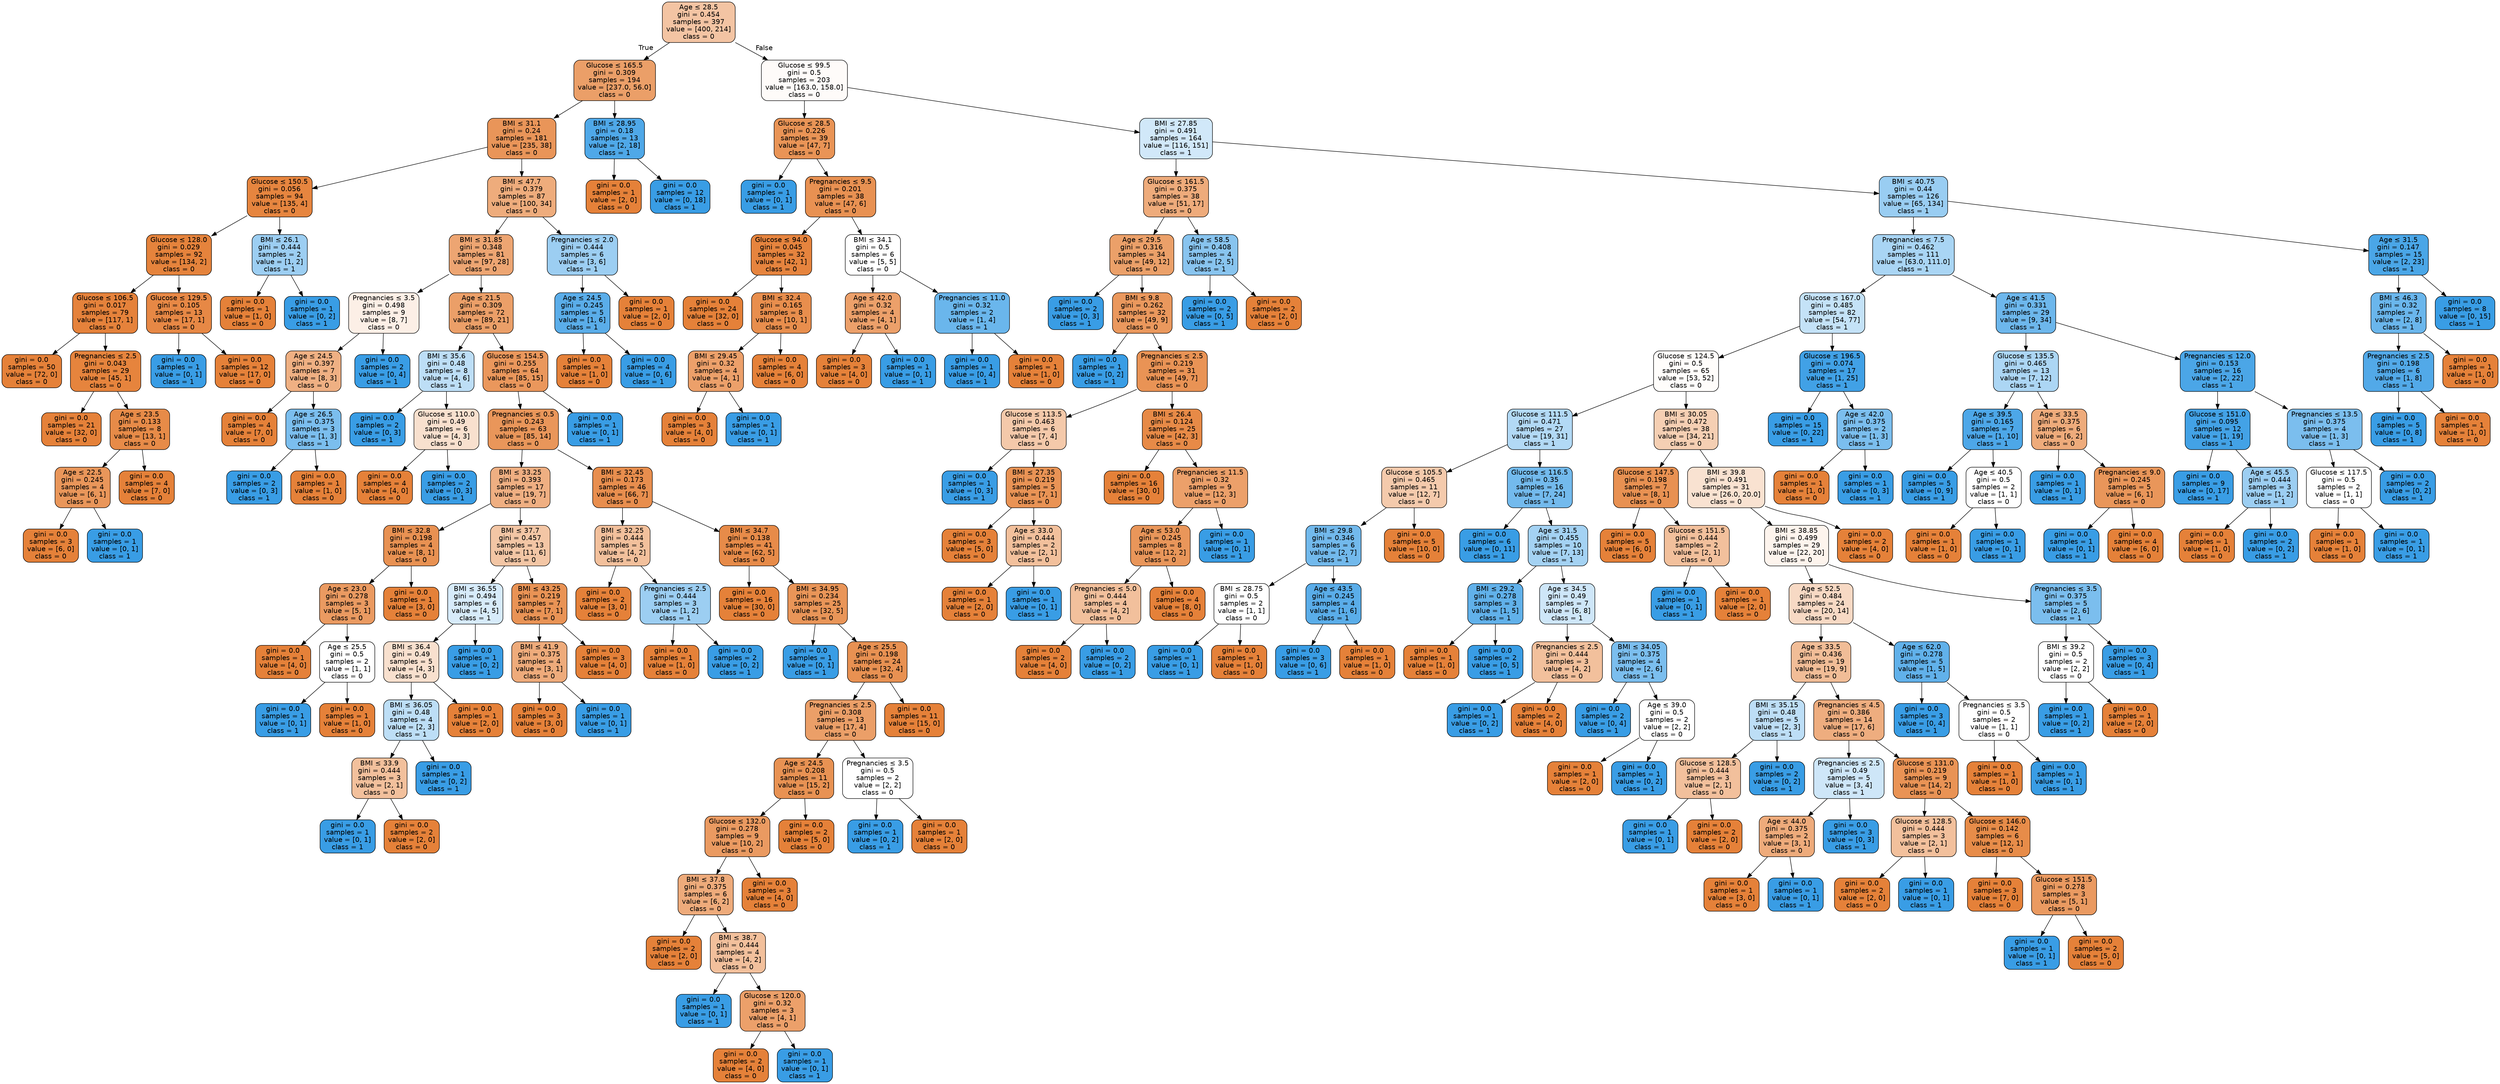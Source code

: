 digraph Tree {
node [shape=box, style="filled, rounded", color="black", fontname="helvetica"] ;
edge [fontname="helvetica"] ;
0 [label=<Age &le; 28.5<br/>gini = 0.454<br/>samples = 397<br/>value = [400, 214]<br/>class = 0>, fillcolor="#f3c4a3"] ;
1 [label=<Glucose &le; 165.5<br/>gini = 0.309<br/>samples = 194<br/>value = [237.0, 56.0]<br/>class = 0>, fillcolor="#eb9f68"] ;
0 -> 1 [labeldistance=2.5, labelangle=45, headlabel="True"] ;
2 [label=<BMI &le; 31.1<br/>gini = 0.24<br/>samples = 181<br/>value = [235, 38]<br/>class = 0>, fillcolor="#e99559"] ;
1 -> 2 ;
3 [label=<Glucose &le; 150.5<br/>gini = 0.056<br/>samples = 94<br/>value = [135, 4]<br/>class = 0>, fillcolor="#e6853f"] ;
2 -> 3 ;
4 [label=<Glucose &le; 128.0<br/>gini = 0.029<br/>samples = 92<br/>value = [134, 2]<br/>class = 0>, fillcolor="#e5833c"] ;
3 -> 4 ;
5 [label=<Glucose &le; 106.5<br/>gini = 0.017<br/>samples = 79<br/>value = [117, 1]<br/>class = 0>, fillcolor="#e5823b"] ;
4 -> 5 ;
6 [label=<gini = 0.0<br/>samples = 50<br/>value = [72, 0]<br/>class = 0>, fillcolor="#e58139"] ;
5 -> 6 ;
7 [label=<Pregnancies &le; 2.5<br/>gini = 0.043<br/>samples = 29<br/>value = [45, 1]<br/>class = 0>, fillcolor="#e6843d"] ;
5 -> 7 ;
8 [label=<gini = 0.0<br/>samples = 21<br/>value = [32, 0]<br/>class = 0>, fillcolor="#e58139"] ;
7 -> 8 ;
9 [label=<Age &le; 23.5<br/>gini = 0.133<br/>samples = 8<br/>value = [13, 1]<br/>class = 0>, fillcolor="#e78b48"] ;
7 -> 9 ;
10 [label=<Age &le; 22.5<br/>gini = 0.245<br/>samples = 4<br/>value = [6, 1]<br/>class = 0>, fillcolor="#e9965a"] ;
9 -> 10 ;
11 [label=<gini = 0.0<br/>samples = 3<br/>value = [6, 0]<br/>class = 0>, fillcolor="#e58139"] ;
10 -> 11 ;
12 [label=<gini = 0.0<br/>samples = 1<br/>value = [0, 1]<br/>class = 1>, fillcolor="#399de5"] ;
10 -> 12 ;
13 [label=<gini = 0.0<br/>samples = 4<br/>value = [7, 0]<br/>class = 0>, fillcolor="#e58139"] ;
9 -> 13 ;
14 [label=<Glucose &le; 129.5<br/>gini = 0.105<br/>samples = 13<br/>value = [17, 1]<br/>class = 0>, fillcolor="#e78845"] ;
4 -> 14 ;
15 [label=<gini = 0.0<br/>samples = 1<br/>value = [0, 1]<br/>class = 1>, fillcolor="#399de5"] ;
14 -> 15 ;
16 [label=<gini = 0.0<br/>samples = 12<br/>value = [17, 0]<br/>class = 0>, fillcolor="#e58139"] ;
14 -> 16 ;
17 [label=<BMI &le; 26.1<br/>gini = 0.444<br/>samples = 2<br/>value = [1, 2]<br/>class = 1>, fillcolor="#9ccef2"] ;
3 -> 17 ;
18 [label=<gini = 0.0<br/>samples = 1<br/>value = [1, 0]<br/>class = 0>, fillcolor="#e58139"] ;
17 -> 18 ;
19 [label=<gini = 0.0<br/>samples = 1<br/>value = [0, 2]<br/>class = 1>, fillcolor="#399de5"] ;
17 -> 19 ;
20 [label=<BMI &le; 47.7<br/>gini = 0.379<br/>samples = 87<br/>value = [100, 34]<br/>class = 0>, fillcolor="#eeac7c"] ;
2 -> 20 ;
21 [label=<BMI &le; 31.85<br/>gini = 0.348<br/>samples = 81<br/>value = [97, 28]<br/>class = 0>, fillcolor="#eda572"] ;
20 -> 21 ;
22 [label=<Pregnancies &le; 3.5<br/>gini = 0.498<br/>samples = 9<br/>value = [8, 7]<br/>class = 0>, fillcolor="#fcefe6"] ;
21 -> 22 ;
23 [label=<Age &le; 24.5<br/>gini = 0.397<br/>samples = 7<br/>value = [8, 3]<br/>class = 0>, fillcolor="#efb083"] ;
22 -> 23 ;
24 [label=<gini = 0.0<br/>samples = 4<br/>value = [7, 0]<br/>class = 0>, fillcolor="#e58139"] ;
23 -> 24 ;
25 [label=<Age &le; 26.5<br/>gini = 0.375<br/>samples = 3<br/>value = [1, 3]<br/>class = 1>, fillcolor="#7bbeee"] ;
23 -> 25 ;
26 [label=<gini = 0.0<br/>samples = 2<br/>value = [0, 3]<br/>class = 1>, fillcolor="#399de5"] ;
25 -> 26 ;
27 [label=<gini = 0.0<br/>samples = 1<br/>value = [1, 0]<br/>class = 0>, fillcolor="#e58139"] ;
25 -> 27 ;
28 [label=<gini = 0.0<br/>samples = 2<br/>value = [0, 4]<br/>class = 1>, fillcolor="#399de5"] ;
22 -> 28 ;
29 [label=<Age &le; 21.5<br/>gini = 0.309<br/>samples = 72<br/>value = [89, 21]<br/>class = 0>, fillcolor="#eb9f68"] ;
21 -> 29 ;
30 [label=<BMI &le; 35.6<br/>gini = 0.48<br/>samples = 8<br/>value = [4, 6]<br/>class = 1>, fillcolor="#bddef6"] ;
29 -> 30 ;
31 [label=<gini = 0.0<br/>samples = 2<br/>value = [0, 3]<br/>class = 1>, fillcolor="#399de5"] ;
30 -> 31 ;
32 [label=<Glucose &le; 110.0<br/>gini = 0.49<br/>samples = 6<br/>value = [4, 3]<br/>class = 0>, fillcolor="#f8e0ce"] ;
30 -> 32 ;
33 [label=<gini = 0.0<br/>samples = 4<br/>value = [4, 0]<br/>class = 0>, fillcolor="#e58139"] ;
32 -> 33 ;
34 [label=<gini = 0.0<br/>samples = 2<br/>value = [0, 3]<br/>class = 1>, fillcolor="#399de5"] ;
32 -> 34 ;
35 [label=<Glucose &le; 154.5<br/>gini = 0.255<br/>samples = 64<br/>value = [85, 15]<br/>class = 0>, fillcolor="#ea975c"] ;
29 -> 35 ;
36 [label=<Pregnancies &le; 0.5<br/>gini = 0.243<br/>samples = 63<br/>value = [85, 14]<br/>class = 0>, fillcolor="#e9965a"] ;
35 -> 36 ;
37 [label=<BMI &le; 33.25<br/>gini = 0.393<br/>samples = 17<br/>value = [19, 7]<br/>class = 0>, fillcolor="#efaf82"] ;
36 -> 37 ;
38 [label=<BMI &le; 32.8<br/>gini = 0.198<br/>samples = 4<br/>value = [8, 1]<br/>class = 0>, fillcolor="#e89152"] ;
37 -> 38 ;
39 [label=<Age &le; 23.0<br/>gini = 0.278<br/>samples = 3<br/>value = [5, 1]<br/>class = 0>, fillcolor="#ea9a61"] ;
38 -> 39 ;
40 [label=<gini = 0.0<br/>samples = 1<br/>value = [4, 0]<br/>class = 0>, fillcolor="#e58139"] ;
39 -> 40 ;
41 [label=<Age &le; 25.5<br/>gini = 0.5<br/>samples = 2<br/>value = [1, 1]<br/>class = 0>, fillcolor="#ffffff"] ;
39 -> 41 ;
42 [label=<gini = 0.0<br/>samples = 1<br/>value = [0, 1]<br/>class = 1>, fillcolor="#399de5"] ;
41 -> 42 ;
43 [label=<gini = 0.0<br/>samples = 1<br/>value = [1, 0]<br/>class = 0>, fillcolor="#e58139"] ;
41 -> 43 ;
44 [label=<gini = 0.0<br/>samples = 1<br/>value = [3, 0]<br/>class = 0>, fillcolor="#e58139"] ;
38 -> 44 ;
45 [label=<BMI &le; 37.7<br/>gini = 0.457<br/>samples = 13<br/>value = [11, 6]<br/>class = 0>, fillcolor="#f3c6a5"] ;
37 -> 45 ;
46 [label=<BMI &le; 36.55<br/>gini = 0.494<br/>samples = 6<br/>value = [4, 5]<br/>class = 1>, fillcolor="#d7ebfa"] ;
45 -> 46 ;
47 [label=<BMI &le; 36.4<br/>gini = 0.49<br/>samples = 5<br/>value = [4, 3]<br/>class = 0>, fillcolor="#f8e0ce"] ;
46 -> 47 ;
48 [label=<BMI &le; 36.05<br/>gini = 0.48<br/>samples = 4<br/>value = [2, 3]<br/>class = 1>, fillcolor="#bddef6"] ;
47 -> 48 ;
49 [label=<BMI &le; 33.9<br/>gini = 0.444<br/>samples = 3<br/>value = [2, 1]<br/>class = 0>, fillcolor="#f2c09c"] ;
48 -> 49 ;
50 [label=<gini = 0.0<br/>samples = 1<br/>value = [0, 1]<br/>class = 1>, fillcolor="#399de5"] ;
49 -> 50 ;
51 [label=<gini = 0.0<br/>samples = 2<br/>value = [2, 0]<br/>class = 0>, fillcolor="#e58139"] ;
49 -> 51 ;
52 [label=<gini = 0.0<br/>samples = 1<br/>value = [0, 2]<br/>class = 1>, fillcolor="#399de5"] ;
48 -> 52 ;
53 [label=<gini = 0.0<br/>samples = 1<br/>value = [2, 0]<br/>class = 0>, fillcolor="#e58139"] ;
47 -> 53 ;
54 [label=<gini = 0.0<br/>samples = 1<br/>value = [0, 2]<br/>class = 1>, fillcolor="#399de5"] ;
46 -> 54 ;
55 [label=<BMI &le; 43.25<br/>gini = 0.219<br/>samples = 7<br/>value = [7, 1]<br/>class = 0>, fillcolor="#e99355"] ;
45 -> 55 ;
56 [label=<BMI &le; 41.9<br/>gini = 0.375<br/>samples = 4<br/>value = [3, 1]<br/>class = 0>, fillcolor="#eeab7b"] ;
55 -> 56 ;
57 [label=<gini = 0.0<br/>samples = 3<br/>value = [3, 0]<br/>class = 0>, fillcolor="#e58139"] ;
56 -> 57 ;
58 [label=<gini = 0.0<br/>samples = 1<br/>value = [0, 1]<br/>class = 1>, fillcolor="#399de5"] ;
56 -> 58 ;
59 [label=<gini = 0.0<br/>samples = 3<br/>value = [4, 0]<br/>class = 0>, fillcolor="#e58139"] ;
55 -> 59 ;
60 [label=<BMI &le; 32.45<br/>gini = 0.173<br/>samples = 46<br/>value = [66, 7]<br/>class = 0>, fillcolor="#e88e4e"] ;
36 -> 60 ;
61 [label=<BMI &le; 32.25<br/>gini = 0.444<br/>samples = 5<br/>value = [4, 2]<br/>class = 0>, fillcolor="#f2c09c"] ;
60 -> 61 ;
62 [label=<gini = 0.0<br/>samples = 2<br/>value = [3, 0]<br/>class = 0>, fillcolor="#e58139"] ;
61 -> 62 ;
63 [label=<Pregnancies &le; 2.5<br/>gini = 0.444<br/>samples = 3<br/>value = [1, 2]<br/>class = 1>, fillcolor="#9ccef2"] ;
61 -> 63 ;
64 [label=<gini = 0.0<br/>samples = 1<br/>value = [1, 0]<br/>class = 0>, fillcolor="#e58139"] ;
63 -> 64 ;
65 [label=<gini = 0.0<br/>samples = 2<br/>value = [0, 2]<br/>class = 1>, fillcolor="#399de5"] ;
63 -> 65 ;
66 [label=<BMI &le; 34.7<br/>gini = 0.138<br/>samples = 41<br/>value = [62, 5]<br/>class = 0>, fillcolor="#e78b49"] ;
60 -> 66 ;
67 [label=<gini = 0.0<br/>samples = 16<br/>value = [30, 0]<br/>class = 0>, fillcolor="#e58139"] ;
66 -> 67 ;
68 [label=<BMI &le; 34.95<br/>gini = 0.234<br/>samples = 25<br/>value = [32, 5]<br/>class = 0>, fillcolor="#e99558"] ;
66 -> 68 ;
69 [label=<gini = 0.0<br/>samples = 1<br/>value = [0, 1]<br/>class = 1>, fillcolor="#399de5"] ;
68 -> 69 ;
70 [label=<Age &le; 25.5<br/>gini = 0.198<br/>samples = 24<br/>value = [32, 4]<br/>class = 0>, fillcolor="#e89152"] ;
68 -> 70 ;
71 [label=<Pregnancies &le; 2.5<br/>gini = 0.308<br/>samples = 13<br/>value = [17, 4]<br/>class = 0>, fillcolor="#eb9f68"] ;
70 -> 71 ;
72 [label=<Age &le; 24.5<br/>gini = 0.208<br/>samples = 11<br/>value = [15, 2]<br/>class = 0>, fillcolor="#e89253"] ;
71 -> 72 ;
73 [label=<Glucose &le; 132.0<br/>gini = 0.278<br/>samples = 9<br/>value = [10, 2]<br/>class = 0>, fillcolor="#ea9a61"] ;
72 -> 73 ;
74 [label=<BMI &le; 37.8<br/>gini = 0.375<br/>samples = 6<br/>value = [6, 2]<br/>class = 0>, fillcolor="#eeab7b"] ;
73 -> 74 ;
75 [label=<gini = 0.0<br/>samples = 2<br/>value = [2, 0]<br/>class = 0>, fillcolor="#e58139"] ;
74 -> 75 ;
76 [label=<BMI &le; 38.7<br/>gini = 0.444<br/>samples = 4<br/>value = [4, 2]<br/>class = 0>, fillcolor="#f2c09c"] ;
74 -> 76 ;
77 [label=<gini = 0.0<br/>samples = 1<br/>value = [0, 1]<br/>class = 1>, fillcolor="#399de5"] ;
76 -> 77 ;
78 [label=<Glucose &le; 120.0<br/>gini = 0.32<br/>samples = 3<br/>value = [4, 1]<br/>class = 0>, fillcolor="#eca06a"] ;
76 -> 78 ;
79 [label=<gini = 0.0<br/>samples = 2<br/>value = [4, 0]<br/>class = 0>, fillcolor="#e58139"] ;
78 -> 79 ;
80 [label=<gini = 0.0<br/>samples = 1<br/>value = [0, 1]<br/>class = 1>, fillcolor="#399de5"] ;
78 -> 80 ;
81 [label=<gini = 0.0<br/>samples = 3<br/>value = [4, 0]<br/>class = 0>, fillcolor="#e58139"] ;
73 -> 81 ;
82 [label=<gini = 0.0<br/>samples = 2<br/>value = [5, 0]<br/>class = 0>, fillcolor="#e58139"] ;
72 -> 82 ;
83 [label=<Pregnancies &le; 3.5<br/>gini = 0.5<br/>samples = 2<br/>value = [2, 2]<br/>class = 0>, fillcolor="#ffffff"] ;
71 -> 83 ;
84 [label=<gini = 0.0<br/>samples = 1<br/>value = [0, 2]<br/>class = 1>, fillcolor="#399de5"] ;
83 -> 84 ;
85 [label=<gini = 0.0<br/>samples = 1<br/>value = [2, 0]<br/>class = 0>, fillcolor="#e58139"] ;
83 -> 85 ;
86 [label=<gini = 0.0<br/>samples = 11<br/>value = [15, 0]<br/>class = 0>, fillcolor="#e58139"] ;
70 -> 86 ;
87 [label=<gini = 0.0<br/>samples = 1<br/>value = [0, 1]<br/>class = 1>, fillcolor="#399de5"] ;
35 -> 87 ;
88 [label=<Pregnancies &le; 2.0<br/>gini = 0.444<br/>samples = 6<br/>value = [3, 6]<br/>class = 1>, fillcolor="#9ccef2"] ;
20 -> 88 ;
89 [label=<Age &le; 24.5<br/>gini = 0.245<br/>samples = 5<br/>value = [1, 6]<br/>class = 1>, fillcolor="#5aade9"] ;
88 -> 89 ;
90 [label=<gini = 0.0<br/>samples = 1<br/>value = [1, 0]<br/>class = 0>, fillcolor="#e58139"] ;
89 -> 90 ;
91 [label=<gini = 0.0<br/>samples = 4<br/>value = [0, 6]<br/>class = 1>, fillcolor="#399de5"] ;
89 -> 91 ;
92 [label=<gini = 0.0<br/>samples = 1<br/>value = [2, 0]<br/>class = 0>, fillcolor="#e58139"] ;
88 -> 92 ;
93 [label=<BMI &le; 28.95<br/>gini = 0.18<br/>samples = 13<br/>value = [2, 18]<br/>class = 1>, fillcolor="#4fa8e8"] ;
1 -> 93 ;
94 [label=<gini = 0.0<br/>samples = 1<br/>value = [2, 0]<br/>class = 0>, fillcolor="#e58139"] ;
93 -> 94 ;
95 [label=<gini = 0.0<br/>samples = 12<br/>value = [0, 18]<br/>class = 1>, fillcolor="#399de5"] ;
93 -> 95 ;
96 [label=<Glucose &le; 99.5<br/>gini = 0.5<br/>samples = 203<br/>value = [163.0, 158.0]<br/>class = 0>, fillcolor="#fefbf9"] ;
0 -> 96 [labeldistance=2.5, labelangle=-45, headlabel="False"] ;
97 [label=<Glucose &le; 28.5<br/>gini = 0.226<br/>samples = 39<br/>value = [47, 7]<br/>class = 0>, fillcolor="#e99456"] ;
96 -> 97 ;
98 [label=<gini = 0.0<br/>samples = 1<br/>value = [0, 1]<br/>class = 1>, fillcolor="#399de5"] ;
97 -> 98 ;
99 [label=<Pregnancies &le; 9.5<br/>gini = 0.201<br/>samples = 38<br/>value = [47, 6]<br/>class = 0>, fillcolor="#e89152"] ;
97 -> 99 ;
100 [label=<Glucose &le; 94.0<br/>gini = 0.045<br/>samples = 32<br/>value = [42, 1]<br/>class = 0>, fillcolor="#e6843e"] ;
99 -> 100 ;
101 [label=<gini = 0.0<br/>samples = 24<br/>value = [32, 0]<br/>class = 0>, fillcolor="#e58139"] ;
100 -> 101 ;
102 [label=<BMI &le; 32.4<br/>gini = 0.165<br/>samples = 8<br/>value = [10, 1]<br/>class = 0>, fillcolor="#e88e4d"] ;
100 -> 102 ;
103 [label=<BMI &le; 29.45<br/>gini = 0.32<br/>samples = 4<br/>value = [4, 1]<br/>class = 0>, fillcolor="#eca06a"] ;
102 -> 103 ;
104 [label=<gini = 0.0<br/>samples = 3<br/>value = [4, 0]<br/>class = 0>, fillcolor="#e58139"] ;
103 -> 104 ;
105 [label=<gini = 0.0<br/>samples = 1<br/>value = [0, 1]<br/>class = 1>, fillcolor="#399de5"] ;
103 -> 105 ;
106 [label=<gini = 0.0<br/>samples = 4<br/>value = [6, 0]<br/>class = 0>, fillcolor="#e58139"] ;
102 -> 106 ;
107 [label=<BMI &le; 34.1<br/>gini = 0.5<br/>samples = 6<br/>value = [5, 5]<br/>class = 0>, fillcolor="#ffffff"] ;
99 -> 107 ;
108 [label=<Age &le; 42.0<br/>gini = 0.32<br/>samples = 4<br/>value = [4, 1]<br/>class = 0>, fillcolor="#eca06a"] ;
107 -> 108 ;
109 [label=<gini = 0.0<br/>samples = 3<br/>value = [4, 0]<br/>class = 0>, fillcolor="#e58139"] ;
108 -> 109 ;
110 [label=<gini = 0.0<br/>samples = 1<br/>value = [0, 1]<br/>class = 1>, fillcolor="#399de5"] ;
108 -> 110 ;
111 [label=<Pregnancies &le; 11.0<br/>gini = 0.32<br/>samples = 2<br/>value = [1, 4]<br/>class = 1>, fillcolor="#6ab6ec"] ;
107 -> 111 ;
112 [label=<gini = 0.0<br/>samples = 1<br/>value = [0, 4]<br/>class = 1>, fillcolor="#399de5"] ;
111 -> 112 ;
113 [label=<gini = 0.0<br/>samples = 1<br/>value = [1, 0]<br/>class = 0>, fillcolor="#e58139"] ;
111 -> 113 ;
114 [label=<BMI &le; 27.85<br/>gini = 0.491<br/>samples = 164<br/>value = [116, 151]<br/>class = 1>, fillcolor="#d1e8f9"] ;
96 -> 114 ;
115 [label=<Glucose &le; 161.5<br/>gini = 0.375<br/>samples = 38<br/>value = [51, 17]<br/>class = 0>, fillcolor="#eeab7b"] ;
114 -> 115 ;
116 [label=<Age &le; 29.5<br/>gini = 0.316<br/>samples = 34<br/>value = [49, 12]<br/>class = 0>, fillcolor="#eba069"] ;
115 -> 116 ;
117 [label=<gini = 0.0<br/>samples = 2<br/>value = [0, 3]<br/>class = 1>, fillcolor="#399de5"] ;
116 -> 117 ;
118 [label=<BMI &le; 9.8<br/>gini = 0.262<br/>samples = 32<br/>value = [49, 9]<br/>class = 0>, fillcolor="#ea985d"] ;
116 -> 118 ;
119 [label=<gini = 0.0<br/>samples = 1<br/>value = [0, 2]<br/>class = 1>, fillcolor="#399de5"] ;
118 -> 119 ;
120 [label=<Pregnancies &le; 2.5<br/>gini = 0.219<br/>samples = 31<br/>value = [49, 7]<br/>class = 0>, fillcolor="#e99355"] ;
118 -> 120 ;
121 [label=<Glucose &le; 113.5<br/>gini = 0.463<br/>samples = 6<br/>value = [7, 4]<br/>class = 0>, fillcolor="#f4c9aa"] ;
120 -> 121 ;
122 [label=<gini = 0.0<br/>samples = 1<br/>value = [0, 3]<br/>class = 1>, fillcolor="#399de5"] ;
121 -> 122 ;
123 [label=<BMI &le; 27.35<br/>gini = 0.219<br/>samples = 5<br/>value = [7, 1]<br/>class = 0>, fillcolor="#e99355"] ;
121 -> 123 ;
124 [label=<gini = 0.0<br/>samples = 3<br/>value = [5, 0]<br/>class = 0>, fillcolor="#e58139"] ;
123 -> 124 ;
125 [label=<Age &le; 33.0<br/>gini = 0.444<br/>samples = 2<br/>value = [2, 1]<br/>class = 0>, fillcolor="#f2c09c"] ;
123 -> 125 ;
126 [label=<gini = 0.0<br/>samples = 1<br/>value = [2, 0]<br/>class = 0>, fillcolor="#e58139"] ;
125 -> 126 ;
127 [label=<gini = 0.0<br/>samples = 1<br/>value = [0, 1]<br/>class = 1>, fillcolor="#399de5"] ;
125 -> 127 ;
128 [label=<BMI &le; 26.4<br/>gini = 0.124<br/>samples = 25<br/>value = [42, 3]<br/>class = 0>, fillcolor="#e78a47"] ;
120 -> 128 ;
129 [label=<gini = 0.0<br/>samples = 16<br/>value = [30, 0]<br/>class = 0>, fillcolor="#e58139"] ;
128 -> 129 ;
130 [label=<Pregnancies &le; 11.5<br/>gini = 0.32<br/>samples = 9<br/>value = [12, 3]<br/>class = 0>, fillcolor="#eca06a"] ;
128 -> 130 ;
131 [label=<Age &le; 53.0<br/>gini = 0.245<br/>samples = 8<br/>value = [12, 2]<br/>class = 0>, fillcolor="#e9965a"] ;
130 -> 131 ;
132 [label=<Pregnancies &le; 5.0<br/>gini = 0.444<br/>samples = 4<br/>value = [4, 2]<br/>class = 0>, fillcolor="#f2c09c"] ;
131 -> 132 ;
133 [label=<gini = 0.0<br/>samples = 2<br/>value = [4, 0]<br/>class = 0>, fillcolor="#e58139"] ;
132 -> 133 ;
134 [label=<gini = 0.0<br/>samples = 2<br/>value = [0, 2]<br/>class = 1>, fillcolor="#399de5"] ;
132 -> 134 ;
135 [label=<gini = 0.0<br/>samples = 4<br/>value = [8, 0]<br/>class = 0>, fillcolor="#e58139"] ;
131 -> 135 ;
136 [label=<gini = 0.0<br/>samples = 1<br/>value = [0, 1]<br/>class = 1>, fillcolor="#399de5"] ;
130 -> 136 ;
137 [label=<Age &le; 58.5<br/>gini = 0.408<br/>samples = 4<br/>value = [2, 5]<br/>class = 1>, fillcolor="#88c4ef"] ;
115 -> 137 ;
138 [label=<gini = 0.0<br/>samples = 2<br/>value = [0, 5]<br/>class = 1>, fillcolor="#399de5"] ;
137 -> 138 ;
139 [label=<gini = 0.0<br/>samples = 2<br/>value = [2, 0]<br/>class = 0>, fillcolor="#e58139"] ;
137 -> 139 ;
140 [label=<BMI &le; 40.75<br/>gini = 0.44<br/>samples = 126<br/>value = [65, 134]<br/>class = 1>, fillcolor="#99cdf2"] ;
114 -> 140 ;
141 [label=<Pregnancies &le; 7.5<br/>gini = 0.462<br/>samples = 111<br/>value = [63.0, 111.0]<br/>class = 1>, fillcolor="#a9d5f4"] ;
140 -> 141 ;
142 [label=<Glucose &le; 167.0<br/>gini = 0.485<br/>samples = 82<br/>value = [54, 77]<br/>class = 1>, fillcolor="#c4e2f7"] ;
141 -> 142 ;
143 [label=<Glucose &le; 124.5<br/>gini = 0.5<br/>samples = 65<br/>value = [53, 52]<br/>class = 0>, fillcolor="#fffdfb"] ;
142 -> 143 ;
144 [label=<Glucose &le; 111.5<br/>gini = 0.471<br/>samples = 27<br/>value = [19, 31]<br/>class = 1>, fillcolor="#b2d9f5"] ;
143 -> 144 ;
145 [label=<Glucose &le; 105.5<br/>gini = 0.465<br/>samples = 11<br/>value = [12, 7]<br/>class = 0>, fillcolor="#f4caac"] ;
144 -> 145 ;
146 [label=<BMI &le; 29.8<br/>gini = 0.346<br/>samples = 6<br/>value = [2, 7]<br/>class = 1>, fillcolor="#72b9ec"] ;
145 -> 146 ;
147 [label=<BMI &le; 28.75<br/>gini = 0.5<br/>samples = 2<br/>value = [1, 1]<br/>class = 0>, fillcolor="#ffffff"] ;
146 -> 147 ;
148 [label=<gini = 0.0<br/>samples = 1<br/>value = [0, 1]<br/>class = 1>, fillcolor="#399de5"] ;
147 -> 148 ;
149 [label=<gini = 0.0<br/>samples = 1<br/>value = [1, 0]<br/>class = 0>, fillcolor="#e58139"] ;
147 -> 149 ;
150 [label=<Age &le; 43.5<br/>gini = 0.245<br/>samples = 4<br/>value = [1, 6]<br/>class = 1>, fillcolor="#5aade9"] ;
146 -> 150 ;
151 [label=<gini = 0.0<br/>samples = 3<br/>value = [0, 6]<br/>class = 1>, fillcolor="#399de5"] ;
150 -> 151 ;
152 [label=<gini = 0.0<br/>samples = 1<br/>value = [1, 0]<br/>class = 0>, fillcolor="#e58139"] ;
150 -> 152 ;
153 [label=<gini = 0.0<br/>samples = 5<br/>value = [10, 0]<br/>class = 0>, fillcolor="#e58139"] ;
145 -> 153 ;
154 [label=<Glucose &le; 116.5<br/>gini = 0.35<br/>samples = 16<br/>value = [7, 24]<br/>class = 1>, fillcolor="#73baed"] ;
144 -> 154 ;
155 [label=<gini = 0.0<br/>samples = 6<br/>value = [0, 11]<br/>class = 1>, fillcolor="#399de5"] ;
154 -> 155 ;
156 [label=<Age &le; 31.5<br/>gini = 0.455<br/>samples = 10<br/>value = [7, 13]<br/>class = 1>, fillcolor="#a4d2f3"] ;
154 -> 156 ;
157 [label=<BMI &le; 29.2<br/>gini = 0.278<br/>samples = 3<br/>value = [1, 5]<br/>class = 1>, fillcolor="#61b1ea"] ;
156 -> 157 ;
158 [label=<gini = 0.0<br/>samples = 1<br/>value = [1, 0]<br/>class = 0>, fillcolor="#e58139"] ;
157 -> 158 ;
159 [label=<gini = 0.0<br/>samples = 2<br/>value = [0, 5]<br/>class = 1>, fillcolor="#399de5"] ;
157 -> 159 ;
160 [label=<Age &le; 34.5<br/>gini = 0.49<br/>samples = 7<br/>value = [6, 8]<br/>class = 1>, fillcolor="#cee6f8"] ;
156 -> 160 ;
161 [label=<Pregnancies &le; 2.5<br/>gini = 0.444<br/>samples = 3<br/>value = [4, 2]<br/>class = 0>, fillcolor="#f2c09c"] ;
160 -> 161 ;
162 [label=<gini = 0.0<br/>samples = 1<br/>value = [0, 2]<br/>class = 1>, fillcolor="#399de5"] ;
161 -> 162 ;
163 [label=<gini = 0.0<br/>samples = 2<br/>value = [4, 0]<br/>class = 0>, fillcolor="#e58139"] ;
161 -> 163 ;
164 [label=<BMI &le; 34.05<br/>gini = 0.375<br/>samples = 4<br/>value = [2, 6]<br/>class = 1>, fillcolor="#7bbeee"] ;
160 -> 164 ;
165 [label=<gini = 0.0<br/>samples = 2<br/>value = [0, 4]<br/>class = 1>, fillcolor="#399de5"] ;
164 -> 165 ;
166 [label=<Age &le; 39.0<br/>gini = 0.5<br/>samples = 2<br/>value = [2, 2]<br/>class = 0>, fillcolor="#ffffff"] ;
164 -> 166 ;
167 [label=<gini = 0.0<br/>samples = 1<br/>value = [2, 0]<br/>class = 0>, fillcolor="#e58139"] ;
166 -> 167 ;
168 [label=<gini = 0.0<br/>samples = 1<br/>value = [0, 2]<br/>class = 1>, fillcolor="#399de5"] ;
166 -> 168 ;
169 [label=<BMI &le; 30.05<br/>gini = 0.472<br/>samples = 38<br/>value = [34, 21]<br/>class = 0>, fillcolor="#f5cfb3"] ;
143 -> 169 ;
170 [label=<Glucose &le; 147.5<br/>gini = 0.198<br/>samples = 7<br/>value = [8, 1]<br/>class = 0>, fillcolor="#e89152"] ;
169 -> 170 ;
171 [label=<gini = 0.0<br/>samples = 5<br/>value = [6, 0]<br/>class = 0>, fillcolor="#e58139"] ;
170 -> 171 ;
172 [label=<Glucose &le; 151.5<br/>gini = 0.444<br/>samples = 2<br/>value = [2, 1]<br/>class = 0>, fillcolor="#f2c09c"] ;
170 -> 172 ;
173 [label=<gini = 0.0<br/>samples = 1<br/>value = [0, 1]<br/>class = 1>, fillcolor="#399de5"] ;
172 -> 173 ;
174 [label=<gini = 0.0<br/>samples = 1<br/>value = [2, 0]<br/>class = 0>, fillcolor="#e58139"] ;
172 -> 174 ;
175 [label=<BMI &le; 39.8<br/>gini = 0.491<br/>samples = 31<br/>value = [26.0, 20.0]<br/>class = 0>, fillcolor="#f9e2d1"] ;
169 -> 175 ;
176 [label=<BMI &le; 38.85<br/>gini = 0.499<br/>samples = 29<br/>value = [22, 20]<br/>class = 0>, fillcolor="#fdf4ed"] ;
175 -> 176 ;
177 [label=<Age &le; 52.5<br/>gini = 0.484<br/>samples = 24<br/>value = [20, 14]<br/>class = 0>, fillcolor="#f7d9c4"] ;
176 -> 177 ;
178 [label=<Age &le; 33.5<br/>gini = 0.436<br/>samples = 19<br/>value = [19, 9]<br/>class = 0>, fillcolor="#f1bd97"] ;
177 -> 178 ;
179 [label=<BMI &le; 35.15<br/>gini = 0.48<br/>samples = 5<br/>value = [2, 3]<br/>class = 1>, fillcolor="#bddef6"] ;
178 -> 179 ;
180 [label=<Glucose &le; 128.5<br/>gini = 0.444<br/>samples = 3<br/>value = [2, 1]<br/>class = 0>, fillcolor="#f2c09c"] ;
179 -> 180 ;
181 [label=<gini = 0.0<br/>samples = 1<br/>value = [0, 1]<br/>class = 1>, fillcolor="#399de5"] ;
180 -> 181 ;
182 [label=<gini = 0.0<br/>samples = 2<br/>value = [2, 0]<br/>class = 0>, fillcolor="#e58139"] ;
180 -> 182 ;
183 [label=<gini = 0.0<br/>samples = 2<br/>value = [0, 2]<br/>class = 1>, fillcolor="#399de5"] ;
179 -> 183 ;
184 [label=<Pregnancies &le; 4.5<br/>gini = 0.386<br/>samples = 14<br/>value = [17, 6]<br/>class = 0>, fillcolor="#eead7f"] ;
178 -> 184 ;
185 [label=<Pregnancies &le; 2.5<br/>gini = 0.49<br/>samples = 5<br/>value = [3, 4]<br/>class = 1>, fillcolor="#cee6f8"] ;
184 -> 185 ;
186 [label=<Age &le; 44.0<br/>gini = 0.375<br/>samples = 2<br/>value = [3, 1]<br/>class = 0>, fillcolor="#eeab7b"] ;
185 -> 186 ;
187 [label=<gini = 0.0<br/>samples = 1<br/>value = [3, 0]<br/>class = 0>, fillcolor="#e58139"] ;
186 -> 187 ;
188 [label=<gini = 0.0<br/>samples = 1<br/>value = [0, 1]<br/>class = 1>, fillcolor="#399de5"] ;
186 -> 188 ;
189 [label=<gini = 0.0<br/>samples = 3<br/>value = [0, 3]<br/>class = 1>, fillcolor="#399de5"] ;
185 -> 189 ;
190 [label=<Glucose &le; 131.0<br/>gini = 0.219<br/>samples = 9<br/>value = [14, 2]<br/>class = 0>, fillcolor="#e99355"] ;
184 -> 190 ;
191 [label=<Glucose &le; 128.5<br/>gini = 0.444<br/>samples = 3<br/>value = [2, 1]<br/>class = 0>, fillcolor="#f2c09c"] ;
190 -> 191 ;
192 [label=<gini = 0.0<br/>samples = 2<br/>value = [2, 0]<br/>class = 0>, fillcolor="#e58139"] ;
191 -> 192 ;
193 [label=<gini = 0.0<br/>samples = 1<br/>value = [0, 1]<br/>class = 1>, fillcolor="#399de5"] ;
191 -> 193 ;
194 [label=<Glucose &le; 146.0<br/>gini = 0.142<br/>samples = 6<br/>value = [12, 1]<br/>class = 0>, fillcolor="#e78c49"] ;
190 -> 194 ;
195 [label=<gini = 0.0<br/>samples = 3<br/>value = [7, 0]<br/>class = 0>, fillcolor="#e58139"] ;
194 -> 195 ;
196 [label=<Glucose &le; 151.5<br/>gini = 0.278<br/>samples = 3<br/>value = [5, 1]<br/>class = 0>, fillcolor="#ea9a61"] ;
194 -> 196 ;
197 [label=<gini = 0.0<br/>samples = 1<br/>value = [0, 1]<br/>class = 1>, fillcolor="#399de5"] ;
196 -> 197 ;
198 [label=<gini = 0.0<br/>samples = 2<br/>value = [5, 0]<br/>class = 0>, fillcolor="#e58139"] ;
196 -> 198 ;
199 [label=<Age &le; 62.0<br/>gini = 0.278<br/>samples = 5<br/>value = [1, 5]<br/>class = 1>, fillcolor="#61b1ea"] ;
177 -> 199 ;
200 [label=<gini = 0.0<br/>samples = 3<br/>value = [0, 4]<br/>class = 1>, fillcolor="#399de5"] ;
199 -> 200 ;
201 [label=<Pregnancies &le; 3.5<br/>gini = 0.5<br/>samples = 2<br/>value = [1, 1]<br/>class = 0>, fillcolor="#ffffff"] ;
199 -> 201 ;
202 [label=<gini = 0.0<br/>samples = 1<br/>value = [1, 0]<br/>class = 0>, fillcolor="#e58139"] ;
201 -> 202 ;
203 [label=<gini = 0.0<br/>samples = 1<br/>value = [0, 1]<br/>class = 1>, fillcolor="#399de5"] ;
201 -> 203 ;
204 [label=<Pregnancies &le; 3.5<br/>gini = 0.375<br/>samples = 5<br/>value = [2, 6]<br/>class = 1>, fillcolor="#7bbeee"] ;
176 -> 204 ;
205 [label=<BMI &le; 39.2<br/>gini = 0.5<br/>samples = 2<br/>value = [2, 2]<br/>class = 0>, fillcolor="#ffffff"] ;
204 -> 205 ;
206 [label=<gini = 0.0<br/>samples = 1<br/>value = [0, 2]<br/>class = 1>, fillcolor="#399de5"] ;
205 -> 206 ;
207 [label=<gini = 0.0<br/>samples = 1<br/>value = [2, 0]<br/>class = 0>, fillcolor="#e58139"] ;
205 -> 207 ;
208 [label=<gini = 0.0<br/>samples = 3<br/>value = [0, 4]<br/>class = 1>, fillcolor="#399de5"] ;
204 -> 208 ;
209 [label=<gini = 0.0<br/>samples = 2<br/>value = [4, 0]<br/>class = 0>, fillcolor="#e58139"] ;
175 -> 209 ;
210 [label=<Glucose &le; 196.5<br/>gini = 0.074<br/>samples = 17<br/>value = [1, 25]<br/>class = 1>, fillcolor="#41a1e6"] ;
142 -> 210 ;
211 [label=<gini = 0.0<br/>samples = 15<br/>value = [0, 22]<br/>class = 1>, fillcolor="#399de5"] ;
210 -> 211 ;
212 [label=<Age &le; 42.0<br/>gini = 0.375<br/>samples = 2<br/>value = [1, 3]<br/>class = 1>, fillcolor="#7bbeee"] ;
210 -> 212 ;
213 [label=<gini = 0.0<br/>samples = 1<br/>value = [1, 0]<br/>class = 0>, fillcolor="#e58139"] ;
212 -> 213 ;
214 [label=<gini = 0.0<br/>samples = 1<br/>value = [0, 3]<br/>class = 1>, fillcolor="#399de5"] ;
212 -> 214 ;
215 [label=<Age &le; 41.5<br/>gini = 0.331<br/>samples = 29<br/>value = [9, 34]<br/>class = 1>, fillcolor="#6db7ec"] ;
141 -> 215 ;
216 [label=<Glucose &le; 135.5<br/>gini = 0.465<br/>samples = 13<br/>value = [7, 12]<br/>class = 1>, fillcolor="#acd6f4"] ;
215 -> 216 ;
217 [label=<Age &le; 39.5<br/>gini = 0.165<br/>samples = 7<br/>value = [1, 10]<br/>class = 1>, fillcolor="#4da7e8"] ;
216 -> 217 ;
218 [label=<gini = 0.0<br/>samples = 5<br/>value = [0, 9]<br/>class = 1>, fillcolor="#399de5"] ;
217 -> 218 ;
219 [label=<Age &le; 40.5<br/>gini = 0.5<br/>samples = 2<br/>value = [1, 1]<br/>class = 0>, fillcolor="#ffffff"] ;
217 -> 219 ;
220 [label=<gini = 0.0<br/>samples = 1<br/>value = [1, 0]<br/>class = 0>, fillcolor="#e58139"] ;
219 -> 220 ;
221 [label=<gini = 0.0<br/>samples = 1<br/>value = [0, 1]<br/>class = 1>, fillcolor="#399de5"] ;
219 -> 221 ;
222 [label=<Age &le; 33.5<br/>gini = 0.375<br/>samples = 6<br/>value = [6, 2]<br/>class = 0>, fillcolor="#eeab7b"] ;
216 -> 222 ;
223 [label=<gini = 0.0<br/>samples = 1<br/>value = [0, 1]<br/>class = 1>, fillcolor="#399de5"] ;
222 -> 223 ;
224 [label=<Pregnancies &le; 9.0<br/>gini = 0.245<br/>samples = 5<br/>value = [6, 1]<br/>class = 0>, fillcolor="#e9965a"] ;
222 -> 224 ;
225 [label=<gini = 0.0<br/>samples = 1<br/>value = [0, 1]<br/>class = 1>, fillcolor="#399de5"] ;
224 -> 225 ;
226 [label=<gini = 0.0<br/>samples = 4<br/>value = [6, 0]<br/>class = 0>, fillcolor="#e58139"] ;
224 -> 226 ;
227 [label=<Pregnancies &le; 12.0<br/>gini = 0.153<br/>samples = 16<br/>value = [2, 22]<br/>class = 1>, fillcolor="#4ba6e7"] ;
215 -> 227 ;
228 [label=<Glucose &le; 151.0<br/>gini = 0.095<br/>samples = 12<br/>value = [1, 19]<br/>class = 1>, fillcolor="#43a2e6"] ;
227 -> 228 ;
229 [label=<gini = 0.0<br/>samples = 9<br/>value = [0, 17]<br/>class = 1>, fillcolor="#399de5"] ;
228 -> 229 ;
230 [label=<Age &le; 45.5<br/>gini = 0.444<br/>samples = 3<br/>value = [1, 2]<br/>class = 1>, fillcolor="#9ccef2"] ;
228 -> 230 ;
231 [label=<gini = 0.0<br/>samples = 1<br/>value = [1, 0]<br/>class = 0>, fillcolor="#e58139"] ;
230 -> 231 ;
232 [label=<gini = 0.0<br/>samples = 2<br/>value = [0, 2]<br/>class = 1>, fillcolor="#399de5"] ;
230 -> 232 ;
233 [label=<Pregnancies &le; 13.5<br/>gini = 0.375<br/>samples = 4<br/>value = [1, 3]<br/>class = 1>, fillcolor="#7bbeee"] ;
227 -> 233 ;
234 [label=<Glucose &le; 117.5<br/>gini = 0.5<br/>samples = 2<br/>value = [1, 1]<br/>class = 0>, fillcolor="#ffffff"] ;
233 -> 234 ;
235 [label=<gini = 0.0<br/>samples = 1<br/>value = [1, 0]<br/>class = 0>, fillcolor="#e58139"] ;
234 -> 235 ;
236 [label=<gini = 0.0<br/>samples = 1<br/>value = [0, 1]<br/>class = 1>, fillcolor="#399de5"] ;
234 -> 236 ;
237 [label=<gini = 0.0<br/>samples = 2<br/>value = [0, 2]<br/>class = 1>, fillcolor="#399de5"] ;
233 -> 237 ;
238 [label=<Age &le; 31.5<br/>gini = 0.147<br/>samples = 15<br/>value = [2, 23]<br/>class = 1>, fillcolor="#4aa6e7"] ;
140 -> 238 ;
239 [label=<BMI &le; 46.3<br/>gini = 0.32<br/>samples = 7<br/>value = [2, 8]<br/>class = 1>, fillcolor="#6ab6ec"] ;
238 -> 239 ;
240 [label=<Pregnancies &le; 2.5<br/>gini = 0.198<br/>samples = 6<br/>value = [1, 8]<br/>class = 1>, fillcolor="#52a9e8"] ;
239 -> 240 ;
241 [label=<gini = 0.0<br/>samples = 5<br/>value = [0, 8]<br/>class = 1>, fillcolor="#399de5"] ;
240 -> 241 ;
242 [label=<gini = 0.0<br/>samples = 1<br/>value = [1, 0]<br/>class = 0>, fillcolor="#e58139"] ;
240 -> 242 ;
243 [label=<gini = 0.0<br/>samples = 1<br/>value = [1, 0]<br/>class = 0>, fillcolor="#e58139"] ;
239 -> 243 ;
244 [label=<gini = 0.0<br/>samples = 8<br/>value = [0, 15]<br/>class = 1>, fillcolor="#399de5"] ;
238 -> 244 ;
}
